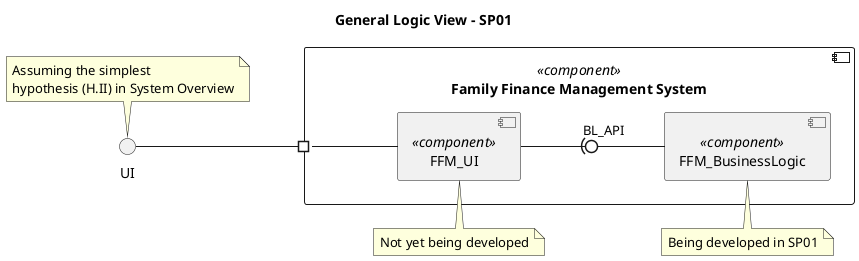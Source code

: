 @startuml

title General Logic View - SP01

left to right direction
component "Family Finance Management System" as FFMS <<component>> {
   component "FFM_UI" <<component>> {
   }
   component "FFM_BusinessLogic" <<component>>  {
   }
}
() "UI" as UI

note "Not yet being developed" as a
note "Being developed in SP01" as b
note "Assuming the simplest \nhypothesis (H.II) in System Overview" as c

c .right. UI
UI --# FFMS
FFMS -- "FFM_UI"
"FFM_UI" -(0- "FFM_BusinessLogic" : BL_API
"FFM_UI" .left. a
"FFM_BusinessLogic" .left. b

@enduml